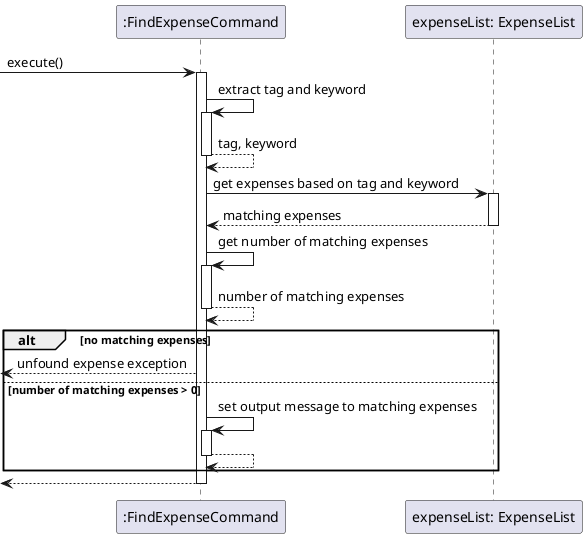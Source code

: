 @startuml
'https://plantuml.com/sequence-diagram

participant ":FindExpenseCommand" as command
participant "expenseList: ExpenseList" as expenseList
-> command ++: execute()
command -> command ++: extract tag and keyword
command --> command --: tag, keyword
command -> expenseList ++: get expenses based on tag and keyword
command <-- expenseList --: matching expenses
command -> command ++: get number of matching expenses
command --> command --: number of matching expenses
alt no matching expenses
    <-- command: unfound expense exception
else number of matching expenses > 0
    command -> command ++: set output message to matching expenses
    command --> command --:
end
<-- command --:

@enduml